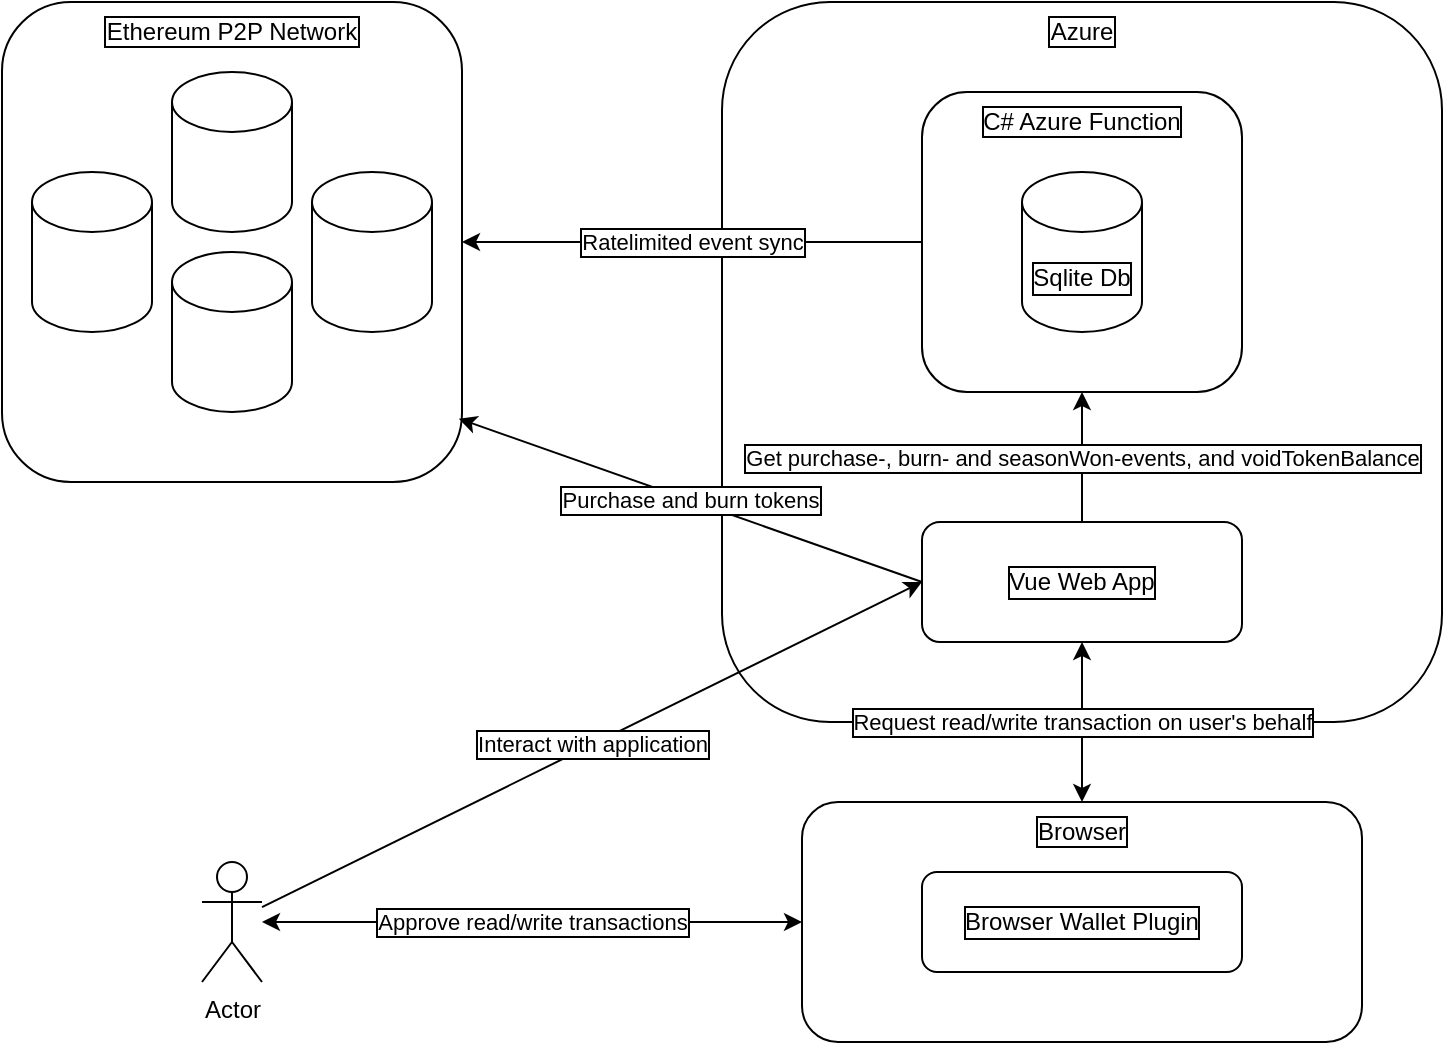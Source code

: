 <mxfile version="26.0.10">
  <diagram name="Page-1" id="A9Q6GImTyNPqWa9crTw2">
    <mxGraphModel dx="991" dy="694" grid="1" gridSize="10" guides="1" tooltips="1" connect="1" arrows="1" fold="1" page="1" pageScale="1" pageWidth="850" pageHeight="1100" math="0" shadow="0">
      <root>
        <mxCell id="0" />
        <mxCell id="1" parent="0" />
        <mxCell id="ut7jY8iHlUM4cjg6ijMI-1" value="Ethereum P2P Network" style="rounded=1;whiteSpace=wrap;html=1;labelBorderColor=default;labelBackgroundColor=none;labelPosition=center;verticalLabelPosition=middle;align=center;verticalAlign=top;" vertex="1" parent="1">
          <mxGeometry x="40" y="40" width="230" height="240" as="geometry" />
        </mxCell>
        <mxCell id="ut7jY8iHlUM4cjg6ijMI-2" value="Azure" style="rounded=1;whiteSpace=wrap;html=1;verticalAlign=top;labelBorderColor=default;" vertex="1" parent="1">
          <mxGeometry x="400" y="40" width="360" height="360" as="geometry" />
        </mxCell>
        <mxCell id="ut7jY8iHlUM4cjg6ijMI-3" value="C# Azure Function" style="rounded=1;whiteSpace=wrap;html=1;spacingBottom=0;align=center;textShadow=0;labelBorderColor=default;verticalAlign=top;" vertex="1" parent="1">
          <mxGeometry x="500" y="85" width="160" height="150" as="geometry" />
        </mxCell>
        <mxCell id="ut7jY8iHlUM4cjg6ijMI-4" value="&lt;div&gt;Vue Web App&lt;/div&gt;" style="rounded=1;whiteSpace=wrap;html=1;labelBorderColor=default;" vertex="1" parent="1">
          <mxGeometry x="500" y="300" width="160" height="60" as="geometry" />
        </mxCell>
        <mxCell id="ut7jY8iHlUM4cjg6ijMI-5" value="" style="shape=cylinder3;whiteSpace=wrap;html=1;boundedLbl=1;backgroundOutline=1;size=15;" vertex="1" parent="1">
          <mxGeometry x="55" y="125" width="60" height="80" as="geometry" />
        </mxCell>
        <mxCell id="ut7jY8iHlUM4cjg6ijMI-6" value="" style="shape=cylinder3;whiteSpace=wrap;html=1;boundedLbl=1;backgroundOutline=1;size=15;" vertex="1" parent="1">
          <mxGeometry x="125" y="75" width="60" height="80" as="geometry" />
        </mxCell>
        <mxCell id="ut7jY8iHlUM4cjg6ijMI-7" value="" style="shape=cylinder3;whiteSpace=wrap;html=1;boundedLbl=1;backgroundOutline=1;size=15;" vertex="1" parent="1">
          <mxGeometry x="195" y="125" width="60" height="80" as="geometry" />
        </mxCell>
        <mxCell id="ut7jY8iHlUM4cjg6ijMI-8" value="" style="shape=cylinder3;whiteSpace=wrap;html=1;boundedLbl=1;backgroundOutline=1;size=15;" vertex="1" parent="1">
          <mxGeometry x="125" y="165" width="60" height="80" as="geometry" />
        </mxCell>
        <mxCell id="ut7jY8iHlUM4cjg6ijMI-9" value="Sqlite Db" style="shape=cylinder3;whiteSpace=wrap;html=1;boundedLbl=1;backgroundOutline=1;size=15;labelBorderColor=default;" vertex="1" parent="1">
          <mxGeometry x="550" y="125" width="60" height="80" as="geometry" />
        </mxCell>
        <mxCell id="ut7jY8iHlUM4cjg6ijMI-10" value="Browser " style="rounded=1;whiteSpace=wrap;html=1;labelBorderColor=default;verticalAlign=top;" vertex="1" parent="1">
          <mxGeometry x="440" y="440" width="280" height="120" as="geometry" />
        </mxCell>
        <mxCell id="ut7jY8iHlUM4cjg6ijMI-11" value="Actor" style="shape=umlActor;verticalLabelPosition=bottom;verticalAlign=top;html=1;outlineConnect=0;" vertex="1" parent="1">
          <mxGeometry x="140" y="470" width="30" height="60" as="geometry" />
        </mxCell>
        <mxCell id="ut7jY8iHlUM4cjg6ijMI-12" value="Approve read/write transactions" style="endArrow=classic;startArrow=classic;html=1;rounded=0;entryX=0;entryY=0.5;entryDx=0;entryDy=0;labelBorderColor=default;" edge="1" parent="1" source="ut7jY8iHlUM4cjg6ijMI-11" target="ut7jY8iHlUM4cjg6ijMI-10">
          <mxGeometry width="50" height="50" relative="1" as="geometry">
            <mxPoint x="260" y="530" as="sourcePoint" />
            <mxPoint x="310" y="480" as="targetPoint" />
          </mxGeometry>
        </mxCell>
        <mxCell id="ut7jY8iHlUM4cjg6ijMI-13" value="Request read/write transaction on user&#39;s behalf" style="endArrow=classic;startArrow=classic;html=1;rounded=0;exitX=0.5;exitY=1;exitDx=0;exitDy=0;entryX=0.5;entryY=0;entryDx=0;entryDy=0;labelBorderColor=default;spacing=2;spacingRight=0;" edge="1" parent="1" source="ut7jY8iHlUM4cjg6ijMI-4" target="ut7jY8iHlUM4cjg6ijMI-10">
          <mxGeometry width="50" height="50" relative="1" as="geometry">
            <mxPoint x="500" y="320" as="sourcePoint" />
            <mxPoint x="550" y="270" as="targetPoint" />
          </mxGeometry>
        </mxCell>
        <mxCell id="ut7jY8iHlUM4cjg6ijMI-14" value="Get purchase-, burn- and seasonWon-events, and voidTokenBalance" style="endArrow=classic;html=1;rounded=0;entryX=0.5;entryY=1;entryDx=0;entryDy=0;labelBorderColor=default;" edge="1" parent="1" source="ut7jY8iHlUM4cjg6ijMI-4" target="ut7jY8iHlUM4cjg6ijMI-3">
          <mxGeometry width="50" height="50" relative="1" as="geometry">
            <mxPoint x="340" y="370" as="sourcePoint" />
            <mxPoint x="390" y="320" as="targetPoint" />
          </mxGeometry>
        </mxCell>
        <mxCell id="ut7jY8iHlUM4cjg6ijMI-15" value="Ratelimited event sync" style="endArrow=classic;html=1;rounded=0;entryX=1;entryY=0.5;entryDx=0;entryDy=0;exitX=0;exitY=0.5;exitDx=0;exitDy=0;labelBorderColor=default;" edge="1" parent="1" source="ut7jY8iHlUM4cjg6ijMI-3" target="ut7jY8iHlUM4cjg6ijMI-1">
          <mxGeometry width="50" height="50" relative="1" as="geometry">
            <mxPoint x="420" y="320" as="sourcePoint" />
            <mxPoint x="470" y="270" as="targetPoint" />
          </mxGeometry>
        </mxCell>
        <mxCell id="ut7jY8iHlUM4cjg6ijMI-16" value="Purchase and burn tokens" style="endArrow=classic;html=1;rounded=0;exitX=0;exitY=0.5;exitDx=0;exitDy=0;entryX=0.993;entryY=0.868;entryDx=0;entryDy=0;entryPerimeter=0;labelBorderColor=default;" edge="1" parent="1" source="ut7jY8iHlUM4cjg6ijMI-4" target="ut7jY8iHlUM4cjg6ijMI-1">
          <mxGeometry width="50" height="50" relative="1" as="geometry">
            <mxPoint x="420" y="320" as="sourcePoint" />
            <mxPoint x="470" y="270" as="targetPoint" />
          </mxGeometry>
        </mxCell>
        <mxCell id="ut7jY8iHlUM4cjg6ijMI-17" value="Interact with application" style="endArrow=classic;html=1;rounded=0;entryX=0;entryY=0.5;entryDx=0;entryDy=0;labelBorderColor=default;" edge="1" parent="1" source="ut7jY8iHlUM4cjg6ijMI-11" target="ut7jY8iHlUM4cjg6ijMI-4">
          <mxGeometry width="50" height="50" relative="1" as="geometry">
            <mxPoint x="420" y="490" as="sourcePoint" />
            <mxPoint x="470" y="440" as="targetPoint" />
          </mxGeometry>
        </mxCell>
        <mxCell id="ut7jY8iHlUM4cjg6ijMI-21" value="Browser Wallet Plugin" style="rounded=1;whiteSpace=wrap;html=1;labelBorderColor=default;" vertex="1" parent="1">
          <mxGeometry x="500" y="475" width="160" height="50" as="geometry" />
        </mxCell>
      </root>
    </mxGraphModel>
  </diagram>
</mxfile>
